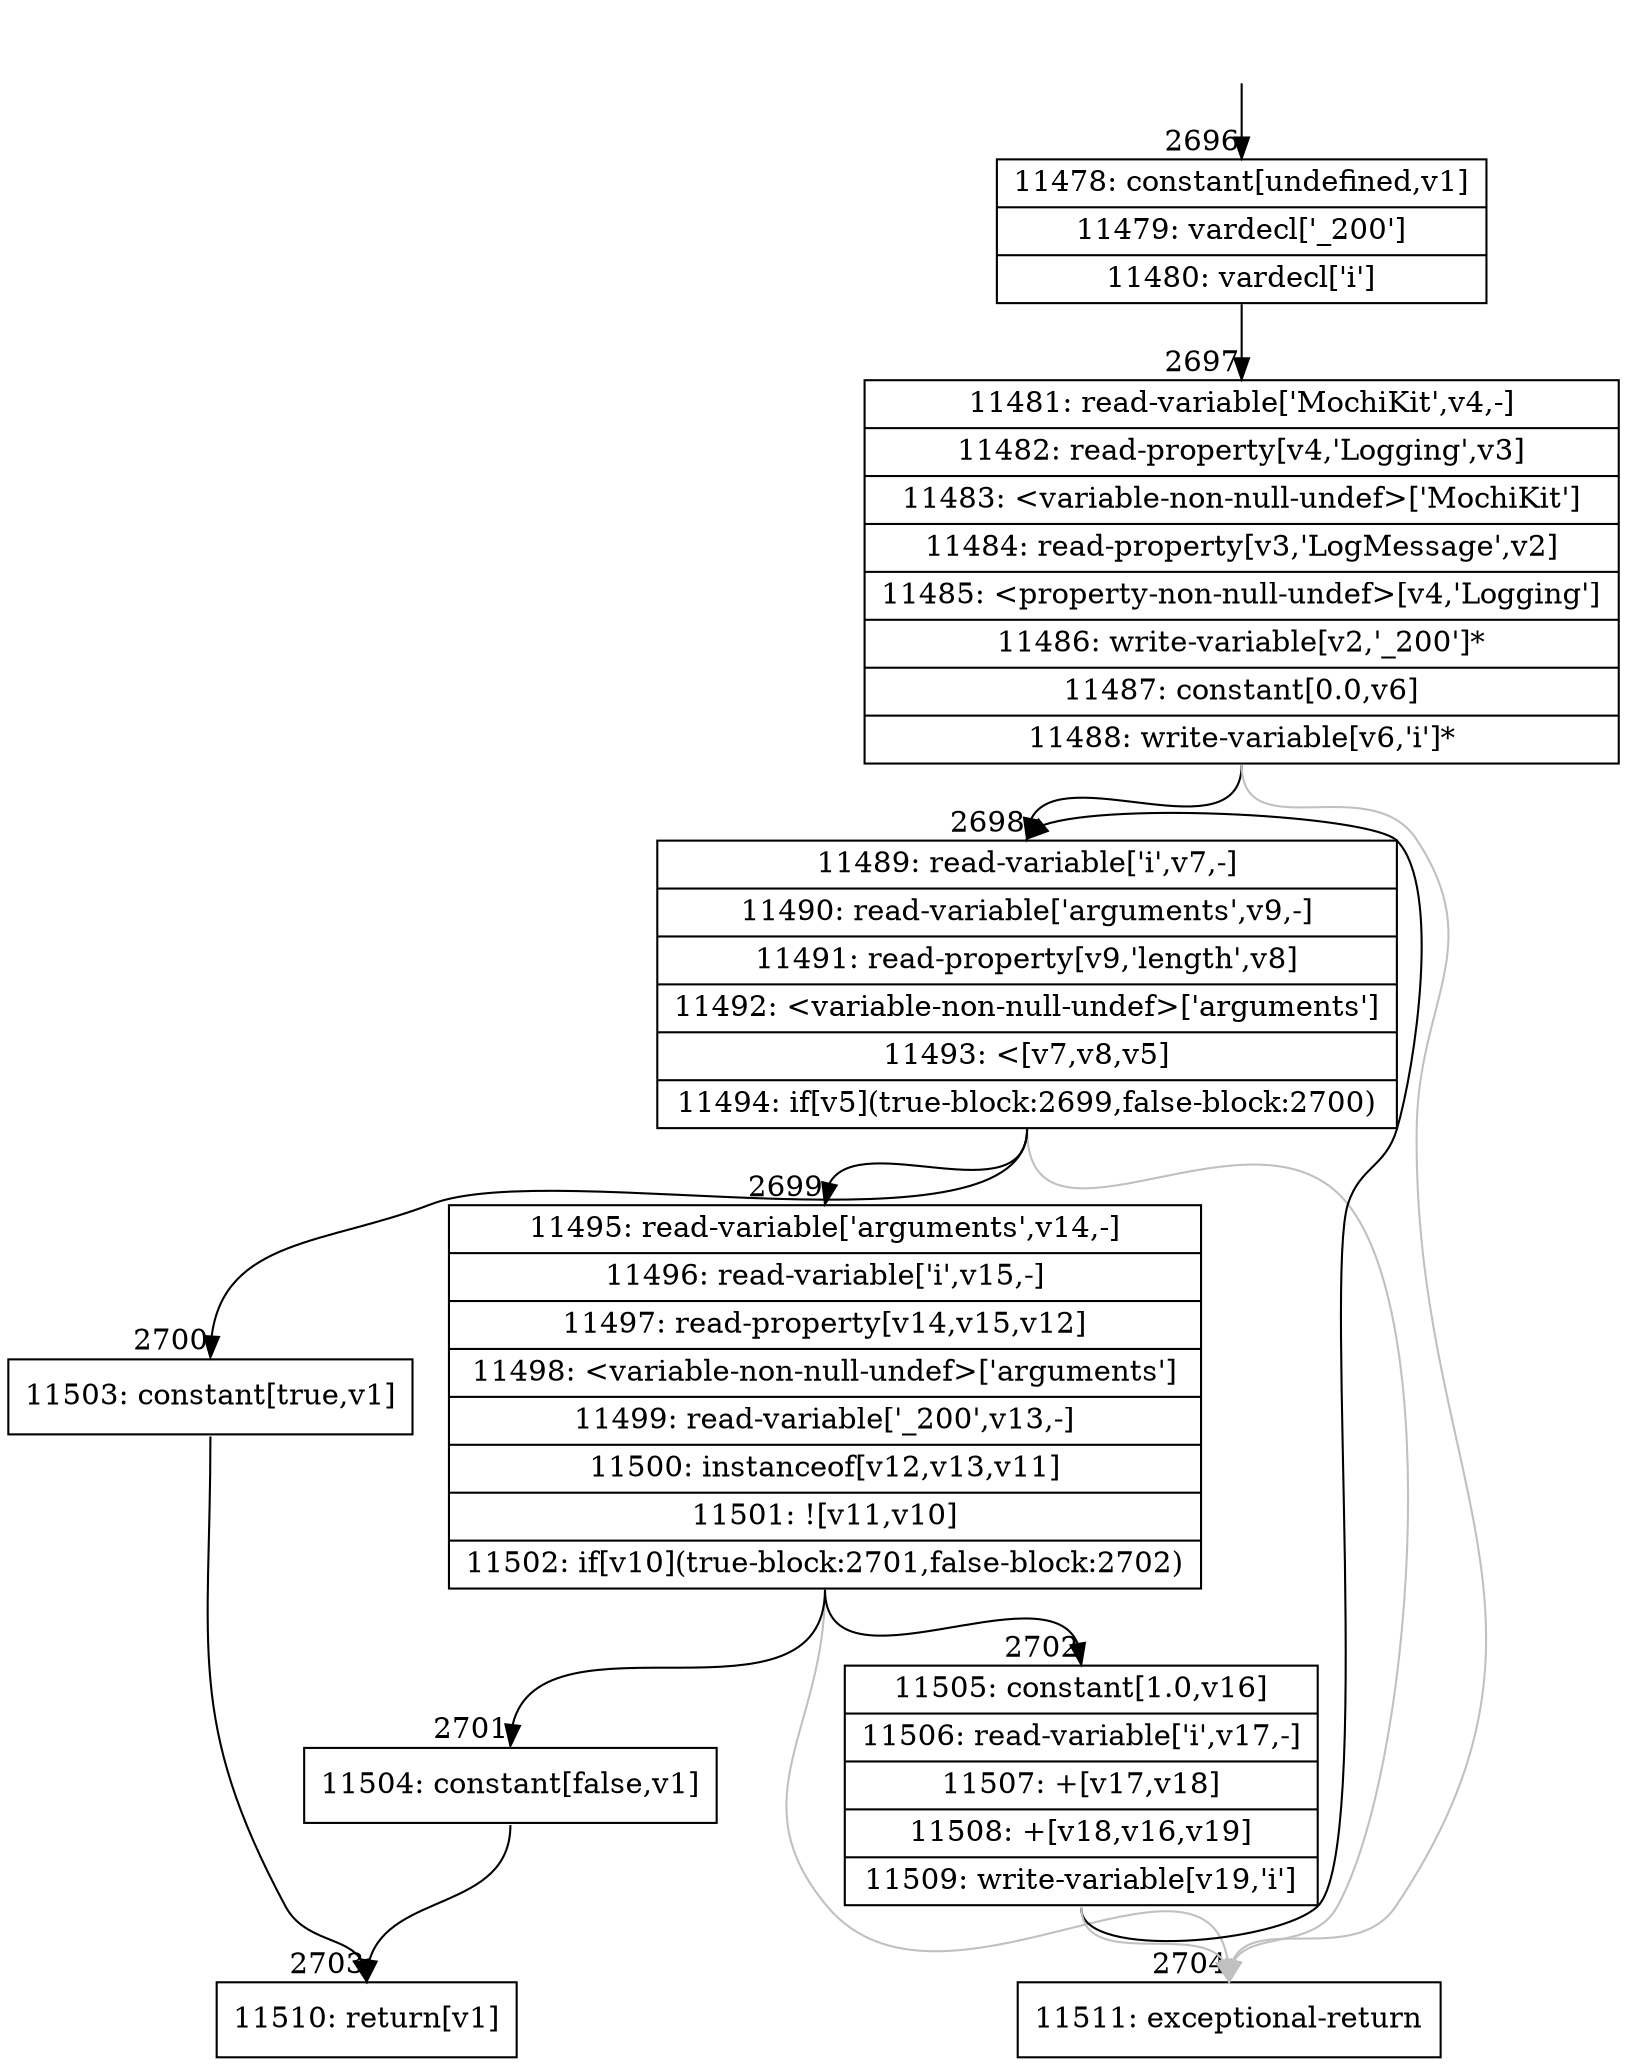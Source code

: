 digraph {
rankdir="TD"
BB_entry209[shape=none,label=""];
BB_entry209 -> BB2696 [tailport=s, headport=n, headlabel="    2696"]
BB2696 [shape=record label="{11478: constant[undefined,v1]|11479: vardecl['_200']|11480: vardecl['i']}" ] 
BB2696 -> BB2697 [tailport=s, headport=n, headlabel="      2697"]
BB2697 [shape=record label="{11481: read-variable['MochiKit',v4,-]|11482: read-property[v4,'Logging',v3]|11483: \<variable-non-null-undef\>['MochiKit']|11484: read-property[v3,'LogMessage',v2]|11485: \<property-non-null-undef\>[v4,'Logging']|11486: write-variable[v2,'_200']*|11487: constant[0.0,v6]|11488: write-variable[v6,'i']*}" ] 
BB2697 -> BB2698 [tailport=s, headport=n, headlabel="      2698"]
BB2697 -> BB2704 [tailport=s, headport=n, color=gray, headlabel="      2704"]
BB2698 [shape=record label="{11489: read-variable['i',v7,-]|11490: read-variable['arguments',v9,-]|11491: read-property[v9,'length',v8]|11492: \<variable-non-null-undef\>['arguments']|11493: \<[v7,v8,v5]|11494: if[v5](true-block:2699,false-block:2700)}" ] 
BB2698 -> BB2699 [tailport=s, headport=n, headlabel="      2699"]
BB2698 -> BB2700 [tailport=s, headport=n, headlabel="      2700"]
BB2698 -> BB2704 [tailport=s, headport=n, color=gray]
BB2699 [shape=record label="{11495: read-variable['arguments',v14,-]|11496: read-variable['i',v15,-]|11497: read-property[v14,v15,v12]|11498: \<variable-non-null-undef\>['arguments']|11499: read-variable['_200',v13,-]|11500: instanceof[v12,v13,v11]|11501: ![v11,v10]|11502: if[v10](true-block:2701,false-block:2702)}" ] 
BB2699 -> BB2701 [tailport=s, headport=n, headlabel="      2701"]
BB2699 -> BB2702 [tailport=s, headport=n, headlabel="      2702"]
BB2699 -> BB2704 [tailport=s, headport=n, color=gray]
BB2700 [shape=record label="{11503: constant[true,v1]}" ] 
BB2700 -> BB2703 [tailport=s, headport=n, headlabel="      2703"]
BB2701 [shape=record label="{11504: constant[false,v1]}" ] 
BB2701 -> BB2703 [tailport=s, headport=n]
BB2702 [shape=record label="{11505: constant[1.0,v16]|11506: read-variable['i',v17,-]|11507: +[v17,v18]|11508: +[v18,v16,v19]|11509: write-variable[v19,'i']}" ] 
BB2702 -> BB2698 [tailport=s, headport=n]
BB2702 -> BB2704 [tailport=s, headport=n, color=gray]
BB2703 [shape=record label="{11510: return[v1]}" ] 
BB2704 [shape=record label="{11511: exceptional-return}" ] 
//#$~ 1737
}
